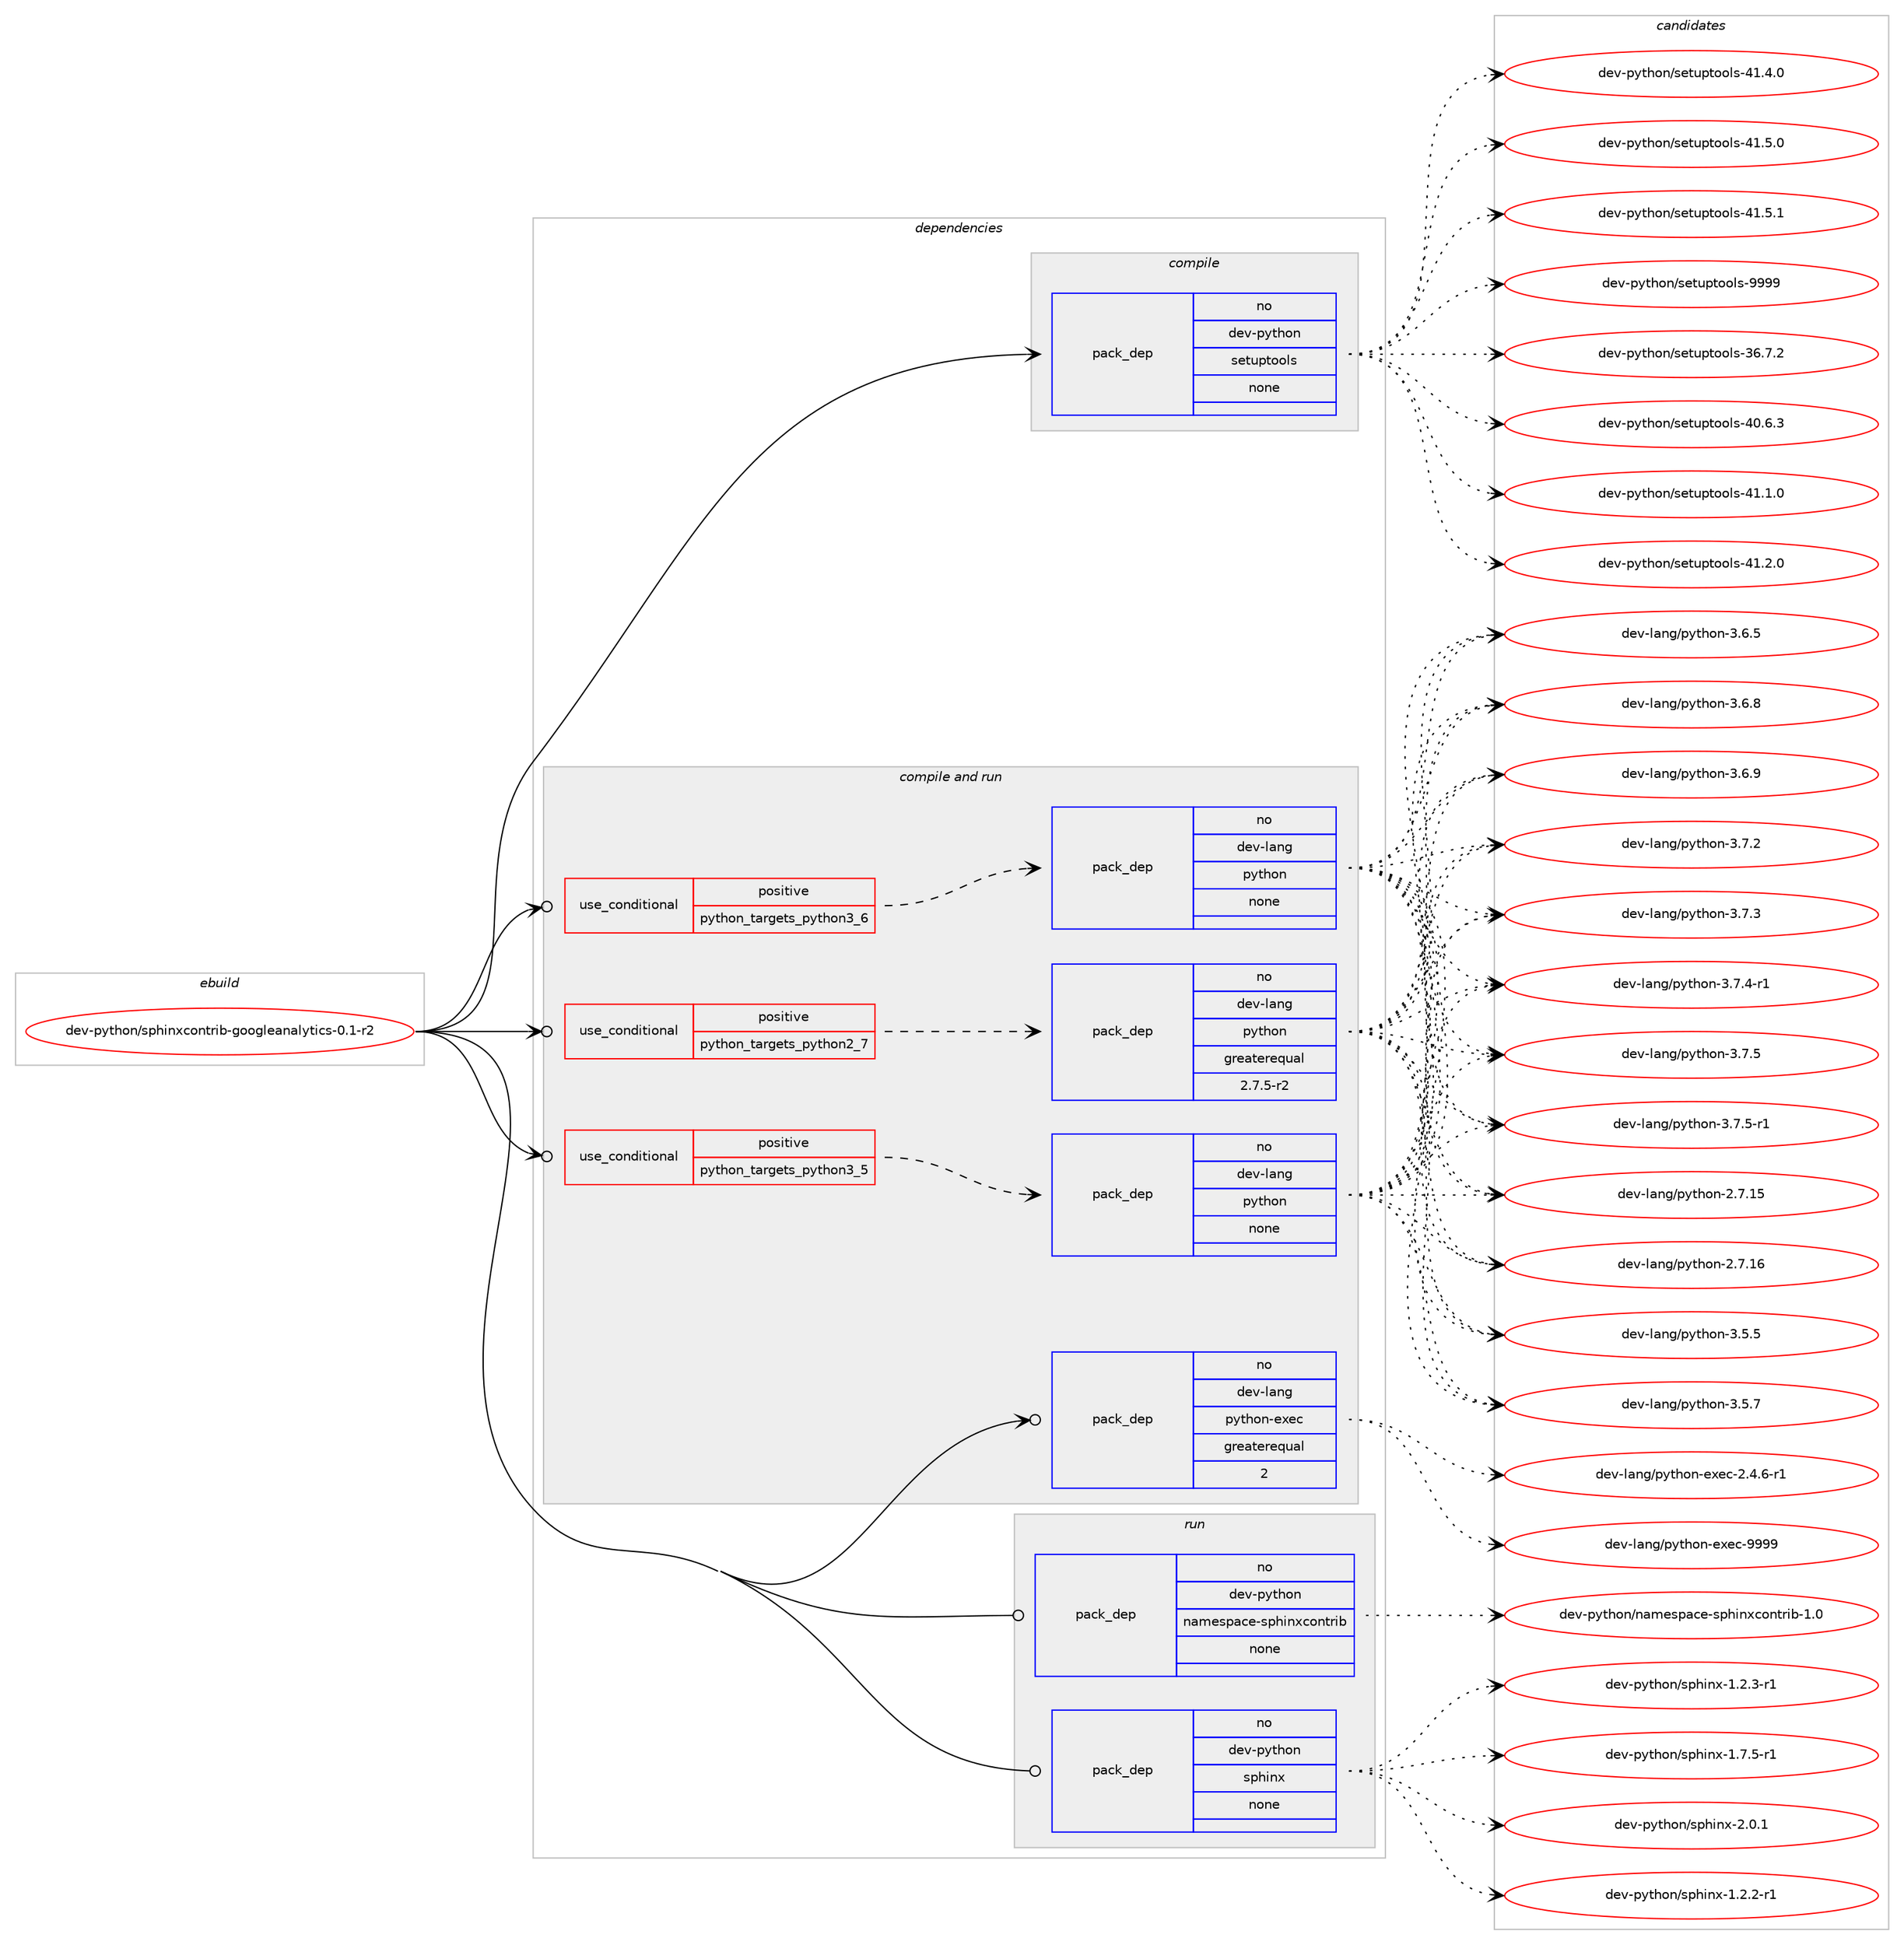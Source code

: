 digraph prolog {

# *************
# Graph options
# *************

newrank=true;
concentrate=true;
compound=true;
graph [rankdir=LR,fontname=Helvetica,fontsize=10,ranksep=1.5];#, ranksep=2.5, nodesep=0.2];
edge  [arrowhead=vee];
node  [fontname=Helvetica,fontsize=10];

# **********
# The ebuild
# **********

subgraph cluster_leftcol {
color=gray;
rank=same;
label=<<i>ebuild</i>>;
id [label="dev-python/sphinxcontrib-googleanalytics-0.1-r2", color=red, width=4, href="../dev-python/sphinxcontrib-googleanalytics-0.1-r2.svg"];
}

# ****************
# The dependencies
# ****************

subgraph cluster_midcol {
color=gray;
label=<<i>dependencies</i>>;
subgraph cluster_compile {
fillcolor="#eeeeee";
style=filled;
label=<<i>compile</i>>;
subgraph pack476765 {
dependency638392 [label=<<TABLE BORDER="0" CELLBORDER="1" CELLSPACING="0" CELLPADDING="4" WIDTH="220"><TR><TD ROWSPAN="6" CELLPADDING="30">pack_dep</TD></TR><TR><TD WIDTH="110">no</TD></TR><TR><TD>dev-python</TD></TR><TR><TD>setuptools</TD></TR><TR><TD>none</TD></TR><TR><TD></TD></TR></TABLE>>, shape=none, color=blue];
}
id:e -> dependency638392:w [weight=20,style="solid",arrowhead="vee"];
}
subgraph cluster_compileandrun {
fillcolor="#eeeeee";
style=filled;
label=<<i>compile and run</i>>;
subgraph cond149746 {
dependency638393 [label=<<TABLE BORDER="0" CELLBORDER="1" CELLSPACING="0" CELLPADDING="4"><TR><TD ROWSPAN="3" CELLPADDING="10">use_conditional</TD></TR><TR><TD>positive</TD></TR><TR><TD>python_targets_python2_7</TD></TR></TABLE>>, shape=none, color=red];
subgraph pack476766 {
dependency638394 [label=<<TABLE BORDER="0" CELLBORDER="1" CELLSPACING="0" CELLPADDING="4" WIDTH="220"><TR><TD ROWSPAN="6" CELLPADDING="30">pack_dep</TD></TR><TR><TD WIDTH="110">no</TD></TR><TR><TD>dev-lang</TD></TR><TR><TD>python</TD></TR><TR><TD>greaterequal</TD></TR><TR><TD>2.7.5-r2</TD></TR></TABLE>>, shape=none, color=blue];
}
dependency638393:e -> dependency638394:w [weight=20,style="dashed",arrowhead="vee"];
}
id:e -> dependency638393:w [weight=20,style="solid",arrowhead="odotvee"];
subgraph cond149747 {
dependency638395 [label=<<TABLE BORDER="0" CELLBORDER="1" CELLSPACING="0" CELLPADDING="4"><TR><TD ROWSPAN="3" CELLPADDING="10">use_conditional</TD></TR><TR><TD>positive</TD></TR><TR><TD>python_targets_python3_5</TD></TR></TABLE>>, shape=none, color=red];
subgraph pack476767 {
dependency638396 [label=<<TABLE BORDER="0" CELLBORDER="1" CELLSPACING="0" CELLPADDING="4" WIDTH="220"><TR><TD ROWSPAN="6" CELLPADDING="30">pack_dep</TD></TR><TR><TD WIDTH="110">no</TD></TR><TR><TD>dev-lang</TD></TR><TR><TD>python</TD></TR><TR><TD>none</TD></TR><TR><TD></TD></TR></TABLE>>, shape=none, color=blue];
}
dependency638395:e -> dependency638396:w [weight=20,style="dashed",arrowhead="vee"];
}
id:e -> dependency638395:w [weight=20,style="solid",arrowhead="odotvee"];
subgraph cond149748 {
dependency638397 [label=<<TABLE BORDER="0" CELLBORDER="1" CELLSPACING="0" CELLPADDING="4"><TR><TD ROWSPAN="3" CELLPADDING="10">use_conditional</TD></TR><TR><TD>positive</TD></TR><TR><TD>python_targets_python3_6</TD></TR></TABLE>>, shape=none, color=red];
subgraph pack476768 {
dependency638398 [label=<<TABLE BORDER="0" CELLBORDER="1" CELLSPACING="0" CELLPADDING="4" WIDTH="220"><TR><TD ROWSPAN="6" CELLPADDING="30">pack_dep</TD></TR><TR><TD WIDTH="110">no</TD></TR><TR><TD>dev-lang</TD></TR><TR><TD>python</TD></TR><TR><TD>none</TD></TR><TR><TD></TD></TR></TABLE>>, shape=none, color=blue];
}
dependency638397:e -> dependency638398:w [weight=20,style="dashed",arrowhead="vee"];
}
id:e -> dependency638397:w [weight=20,style="solid",arrowhead="odotvee"];
subgraph pack476769 {
dependency638399 [label=<<TABLE BORDER="0" CELLBORDER="1" CELLSPACING="0" CELLPADDING="4" WIDTH="220"><TR><TD ROWSPAN="6" CELLPADDING="30">pack_dep</TD></TR><TR><TD WIDTH="110">no</TD></TR><TR><TD>dev-lang</TD></TR><TR><TD>python-exec</TD></TR><TR><TD>greaterequal</TD></TR><TR><TD>2</TD></TR></TABLE>>, shape=none, color=blue];
}
id:e -> dependency638399:w [weight=20,style="solid",arrowhead="odotvee"];
}
subgraph cluster_run {
fillcolor="#eeeeee";
style=filled;
label=<<i>run</i>>;
subgraph pack476770 {
dependency638400 [label=<<TABLE BORDER="0" CELLBORDER="1" CELLSPACING="0" CELLPADDING="4" WIDTH="220"><TR><TD ROWSPAN="6" CELLPADDING="30">pack_dep</TD></TR><TR><TD WIDTH="110">no</TD></TR><TR><TD>dev-python</TD></TR><TR><TD>namespace-sphinxcontrib</TD></TR><TR><TD>none</TD></TR><TR><TD></TD></TR></TABLE>>, shape=none, color=blue];
}
id:e -> dependency638400:w [weight=20,style="solid",arrowhead="odot"];
subgraph pack476771 {
dependency638401 [label=<<TABLE BORDER="0" CELLBORDER="1" CELLSPACING="0" CELLPADDING="4" WIDTH="220"><TR><TD ROWSPAN="6" CELLPADDING="30">pack_dep</TD></TR><TR><TD WIDTH="110">no</TD></TR><TR><TD>dev-python</TD></TR><TR><TD>sphinx</TD></TR><TR><TD>none</TD></TR><TR><TD></TD></TR></TABLE>>, shape=none, color=blue];
}
id:e -> dependency638401:w [weight=20,style="solid",arrowhead="odot"];
}
}

# **************
# The candidates
# **************

subgraph cluster_choices {
rank=same;
color=gray;
label=<<i>candidates</i>>;

subgraph choice476765 {
color=black;
nodesep=1;
choice100101118451121211161041111104711510111611711211611111110811545515446554650 [label="dev-python/setuptools-36.7.2", color=red, width=4,href="../dev-python/setuptools-36.7.2.svg"];
choice100101118451121211161041111104711510111611711211611111110811545524846544651 [label="dev-python/setuptools-40.6.3", color=red, width=4,href="../dev-python/setuptools-40.6.3.svg"];
choice100101118451121211161041111104711510111611711211611111110811545524946494648 [label="dev-python/setuptools-41.1.0", color=red, width=4,href="../dev-python/setuptools-41.1.0.svg"];
choice100101118451121211161041111104711510111611711211611111110811545524946504648 [label="dev-python/setuptools-41.2.0", color=red, width=4,href="../dev-python/setuptools-41.2.0.svg"];
choice100101118451121211161041111104711510111611711211611111110811545524946524648 [label="dev-python/setuptools-41.4.0", color=red, width=4,href="../dev-python/setuptools-41.4.0.svg"];
choice100101118451121211161041111104711510111611711211611111110811545524946534648 [label="dev-python/setuptools-41.5.0", color=red, width=4,href="../dev-python/setuptools-41.5.0.svg"];
choice100101118451121211161041111104711510111611711211611111110811545524946534649 [label="dev-python/setuptools-41.5.1", color=red, width=4,href="../dev-python/setuptools-41.5.1.svg"];
choice10010111845112121116104111110471151011161171121161111111081154557575757 [label="dev-python/setuptools-9999", color=red, width=4,href="../dev-python/setuptools-9999.svg"];
dependency638392:e -> choice100101118451121211161041111104711510111611711211611111110811545515446554650:w [style=dotted,weight="100"];
dependency638392:e -> choice100101118451121211161041111104711510111611711211611111110811545524846544651:w [style=dotted,weight="100"];
dependency638392:e -> choice100101118451121211161041111104711510111611711211611111110811545524946494648:w [style=dotted,weight="100"];
dependency638392:e -> choice100101118451121211161041111104711510111611711211611111110811545524946504648:w [style=dotted,weight="100"];
dependency638392:e -> choice100101118451121211161041111104711510111611711211611111110811545524946524648:w [style=dotted,weight="100"];
dependency638392:e -> choice100101118451121211161041111104711510111611711211611111110811545524946534648:w [style=dotted,weight="100"];
dependency638392:e -> choice100101118451121211161041111104711510111611711211611111110811545524946534649:w [style=dotted,weight="100"];
dependency638392:e -> choice10010111845112121116104111110471151011161171121161111111081154557575757:w [style=dotted,weight="100"];
}
subgraph choice476766 {
color=black;
nodesep=1;
choice10010111845108971101034711212111610411111045504655464953 [label="dev-lang/python-2.7.15", color=red, width=4,href="../dev-lang/python-2.7.15.svg"];
choice10010111845108971101034711212111610411111045504655464954 [label="dev-lang/python-2.7.16", color=red, width=4,href="../dev-lang/python-2.7.16.svg"];
choice100101118451089711010347112121116104111110455146534653 [label="dev-lang/python-3.5.5", color=red, width=4,href="../dev-lang/python-3.5.5.svg"];
choice100101118451089711010347112121116104111110455146534655 [label="dev-lang/python-3.5.7", color=red, width=4,href="../dev-lang/python-3.5.7.svg"];
choice100101118451089711010347112121116104111110455146544653 [label="dev-lang/python-3.6.5", color=red, width=4,href="../dev-lang/python-3.6.5.svg"];
choice100101118451089711010347112121116104111110455146544656 [label="dev-lang/python-3.6.8", color=red, width=4,href="../dev-lang/python-3.6.8.svg"];
choice100101118451089711010347112121116104111110455146544657 [label="dev-lang/python-3.6.9", color=red, width=4,href="../dev-lang/python-3.6.9.svg"];
choice100101118451089711010347112121116104111110455146554650 [label="dev-lang/python-3.7.2", color=red, width=4,href="../dev-lang/python-3.7.2.svg"];
choice100101118451089711010347112121116104111110455146554651 [label="dev-lang/python-3.7.3", color=red, width=4,href="../dev-lang/python-3.7.3.svg"];
choice1001011184510897110103471121211161041111104551465546524511449 [label="dev-lang/python-3.7.4-r1", color=red, width=4,href="../dev-lang/python-3.7.4-r1.svg"];
choice100101118451089711010347112121116104111110455146554653 [label="dev-lang/python-3.7.5", color=red, width=4,href="../dev-lang/python-3.7.5.svg"];
choice1001011184510897110103471121211161041111104551465546534511449 [label="dev-lang/python-3.7.5-r1", color=red, width=4,href="../dev-lang/python-3.7.5-r1.svg"];
dependency638394:e -> choice10010111845108971101034711212111610411111045504655464953:w [style=dotted,weight="100"];
dependency638394:e -> choice10010111845108971101034711212111610411111045504655464954:w [style=dotted,weight="100"];
dependency638394:e -> choice100101118451089711010347112121116104111110455146534653:w [style=dotted,weight="100"];
dependency638394:e -> choice100101118451089711010347112121116104111110455146534655:w [style=dotted,weight="100"];
dependency638394:e -> choice100101118451089711010347112121116104111110455146544653:w [style=dotted,weight="100"];
dependency638394:e -> choice100101118451089711010347112121116104111110455146544656:w [style=dotted,weight="100"];
dependency638394:e -> choice100101118451089711010347112121116104111110455146544657:w [style=dotted,weight="100"];
dependency638394:e -> choice100101118451089711010347112121116104111110455146554650:w [style=dotted,weight="100"];
dependency638394:e -> choice100101118451089711010347112121116104111110455146554651:w [style=dotted,weight="100"];
dependency638394:e -> choice1001011184510897110103471121211161041111104551465546524511449:w [style=dotted,weight="100"];
dependency638394:e -> choice100101118451089711010347112121116104111110455146554653:w [style=dotted,weight="100"];
dependency638394:e -> choice1001011184510897110103471121211161041111104551465546534511449:w [style=dotted,weight="100"];
}
subgraph choice476767 {
color=black;
nodesep=1;
choice10010111845108971101034711212111610411111045504655464953 [label="dev-lang/python-2.7.15", color=red, width=4,href="../dev-lang/python-2.7.15.svg"];
choice10010111845108971101034711212111610411111045504655464954 [label="dev-lang/python-2.7.16", color=red, width=4,href="../dev-lang/python-2.7.16.svg"];
choice100101118451089711010347112121116104111110455146534653 [label="dev-lang/python-3.5.5", color=red, width=4,href="../dev-lang/python-3.5.5.svg"];
choice100101118451089711010347112121116104111110455146534655 [label="dev-lang/python-3.5.7", color=red, width=4,href="../dev-lang/python-3.5.7.svg"];
choice100101118451089711010347112121116104111110455146544653 [label="dev-lang/python-3.6.5", color=red, width=4,href="../dev-lang/python-3.6.5.svg"];
choice100101118451089711010347112121116104111110455146544656 [label="dev-lang/python-3.6.8", color=red, width=4,href="../dev-lang/python-3.6.8.svg"];
choice100101118451089711010347112121116104111110455146544657 [label="dev-lang/python-3.6.9", color=red, width=4,href="../dev-lang/python-3.6.9.svg"];
choice100101118451089711010347112121116104111110455146554650 [label="dev-lang/python-3.7.2", color=red, width=4,href="../dev-lang/python-3.7.2.svg"];
choice100101118451089711010347112121116104111110455146554651 [label="dev-lang/python-3.7.3", color=red, width=4,href="../dev-lang/python-3.7.3.svg"];
choice1001011184510897110103471121211161041111104551465546524511449 [label="dev-lang/python-3.7.4-r1", color=red, width=4,href="../dev-lang/python-3.7.4-r1.svg"];
choice100101118451089711010347112121116104111110455146554653 [label="dev-lang/python-3.7.5", color=red, width=4,href="../dev-lang/python-3.7.5.svg"];
choice1001011184510897110103471121211161041111104551465546534511449 [label="dev-lang/python-3.7.5-r1", color=red, width=4,href="../dev-lang/python-3.7.5-r1.svg"];
dependency638396:e -> choice10010111845108971101034711212111610411111045504655464953:w [style=dotted,weight="100"];
dependency638396:e -> choice10010111845108971101034711212111610411111045504655464954:w [style=dotted,weight="100"];
dependency638396:e -> choice100101118451089711010347112121116104111110455146534653:w [style=dotted,weight="100"];
dependency638396:e -> choice100101118451089711010347112121116104111110455146534655:w [style=dotted,weight="100"];
dependency638396:e -> choice100101118451089711010347112121116104111110455146544653:w [style=dotted,weight="100"];
dependency638396:e -> choice100101118451089711010347112121116104111110455146544656:w [style=dotted,weight="100"];
dependency638396:e -> choice100101118451089711010347112121116104111110455146544657:w [style=dotted,weight="100"];
dependency638396:e -> choice100101118451089711010347112121116104111110455146554650:w [style=dotted,weight="100"];
dependency638396:e -> choice100101118451089711010347112121116104111110455146554651:w [style=dotted,weight="100"];
dependency638396:e -> choice1001011184510897110103471121211161041111104551465546524511449:w [style=dotted,weight="100"];
dependency638396:e -> choice100101118451089711010347112121116104111110455146554653:w [style=dotted,weight="100"];
dependency638396:e -> choice1001011184510897110103471121211161041111104551465546534511449:w [style=dotted,weight="100"];
}
subgraph choice476768 {
color=black;
nodesep=1;
choice10010111845108971101034711212111610411111045504655464953 [label="dev-lang/python-2.7.15", color=red, width=4,href="../dev-lang/python-2.7.15.svg"];
choice10010111845108971101034711212111610411111045504655464954 [label="dev-lang/python-2.7.16", color=red, width=4,href="../dev-lang/python-2.7.16.svg"];
choice100101118451089711010347112121116104111110455146534653 [label="dev-lang/python-3.5.5", color=red, width=4,href="../dev-lang/python-3.5.5.svg"];
choice100101118451089711010347112121116104111110455146534655 [label="dev-lang/python-3.5.7", color=red, width=4,href="../dev-lang/python-3.5.7.svg"];
choice100101118451089711010347112121116104111110455146544653 [label="dev-lang/python-3.6.5", color=red, width=4,href="../dev-lang/python-3.6.5.svg"];
choice100101118451089711010347112121116104111110455146544656 [label="dev-lang/python-3.6.8", color=red, width=4,href="../dev-lang/python-3.6.8.svg"];
choice100101118451089711010347112121116104111110455146544657 [label="dev-lang/python-3.6.9", color=red, width=4,href="../dev-lang/python-3.6.9.svg"];
choice100101118451089711010347112121116104111110455146554650 [label="dev-lang/python-3.7.2", color=red, width=4,href="../dev-lang/python-3.7.2.svg"];
choice100101118451089711010347112121116104111110455146554651 [label="dev-lang/python-3.7.3", color=red, width=4,href="../dev-lang/python-3.7.3.svg"];
choice1001011184510897110103471121211161041111104551465546524511449 [label="dev-lang/python-3.7.4-r1", color=red, width=4,href="../dev-lang/python-3.7.4-r1.svg"];
choice100101118451089711010347112121116104111110455146554653 [label="dev-lang/python-3.7.5", color=red, width=4,href="../dev-lang/python-3.7.5.svg"];
choice1001011184510897110103471121211161041111104551465546534511449 [label="dev-lang/python-3.7.5-r1", color=red, width=4,href="../dev-lang/python-3.7.5-r1.svg"];
dependency638398:e -> choice10010111845108971101034711212111610411111045504655464953:w [style=dotted,weight="100"];
dependency638398:e -> choice10010111845108971101034711212111610411111045504655464954:w [style=dotted,weight="100"];
dependency638398:e -> choice100101118451089711010347112121116104111110455146534653:w [style=dotted,weight="100"];
dependency638398:e -> choice100101118451089711010347112121116104111110455146534655:w [style=dotted,weight="100"];
dependency638398:e -> choice100101118451089711010347112121116104111110455146544653:w [style=dotted,weight="100"];
dependency638398:e -> choice100101118451089711010347112121116104111110455146544656:w [style=dotted,weight="100"];
dependency638398:e -> choice100101118451089711010347112121116104111110455146544657:w [style=dotted,weight="100"];
dependency638398:e -> choice100101118451089711010347112121116104111110455146554650:w [style=dotted,weight="100"];
dependency638398:e -> choice100101118451089711010347112121116104111110455146554651:w [style=dotted,weight="100"];
dependency638398:e -> choice1001011184510897110103471121211161041111104551465546524511449:w [style=dotted,weight="100"];
dependency638398:e -> choice100101118451089711010347112121116104111110455146554653:w [style=dotted,weight="100"];
dependency638398:e -> choice1001011184510897110103471121211161041111104551465546534511449:w [style=dotted,weight="100"];
}
subgraph choice476769 {
color=black;
nodesep=1;
choice10010111845108971101034711212111610411111045101120101994550465246544511449 [label="dev-lang/python-exec-2.4.6-r1", color=red, width=4,href="../dev-lang/python-exec-2.4.6-r1.svg"];
choice10010111845108971101034711212111610411111045101120101994557575757 [label="dev-lang/python-exec-9999", color=red, width=4,href="../dev-lang/python-exec-9999.svg"];
dependency638399:e -> choice10010111845108971101034711212111610411111045101120101994550465246544511449:w [style=dotted,weight="100"];
dependency638399:e -> choice10010111845108971101034711212111610411111045101120101994557575757:w [style=dotted,weight="100"];
}
subgraph choice476770 {
color=black;
nodesep=1;
choice100101118451121211161041111104711097109101115112979910145115112104105110120991111101161141059845494648 [label="dev-python/namespace-sphinxcontrib-1.0", color=red, width=4,href="../dev-python/namespace-sphinxcontrib-1.0.svg"];
dependency638400:e -> choice100101118451121211161041111104711097109101115112979910145115112104105110120991111101161141059845494648:w [style=dotted,weight="100"];
}
subgraph choice476771 {
color=black;
nodesep=1;
choice10010111845112121116104111110471151121041051101204549465046504511449 [label="dev-python/sphinx-1.2.2-r1", color=red, width=4,href="../dev-python/sphinx-1.2.2-r1.svg"];
choice10010111845112121116104111110471151121041051101204549465046514511449 [label="dev-python/sphinx-1.2.3-r1", color=red, width=4,href="../dev-python/sphinx-1.2.3-r1.svg"];
choice10010111845112121116104111110471151121041051101204549465546534511449 [label="dev-python/sphinx-1.7.5-r1", color=red, width=4,href="../dev-python/sphinx-1.7.5-r1.svg"];
choice1001011184511212111610411111047115112104105110120455046484649 [label="dev-python/sphinx-2.0.1", color=red, width=4,href="../dev-python/sphinx-2.0.1.svg"];
dependency638401:e -> choice10010111845112121116104111110471151121041051101204549465046504511449:w [style=dotted,weight="100"];
dependency638401:e -> choice10010111845112121116104111110471151121041051101204549465046514511449:w [style=dotted,weight="100"];
dependency638401:e -> choice10010111845112121116104111110471151121041051101204549465546534511449:w [style=dotted,weight="100"];
dependency638401:e -> choice1001011184511212111610411111047115112104105110120455046484649:w [style=dotted,weight="100"];
}
}

}
